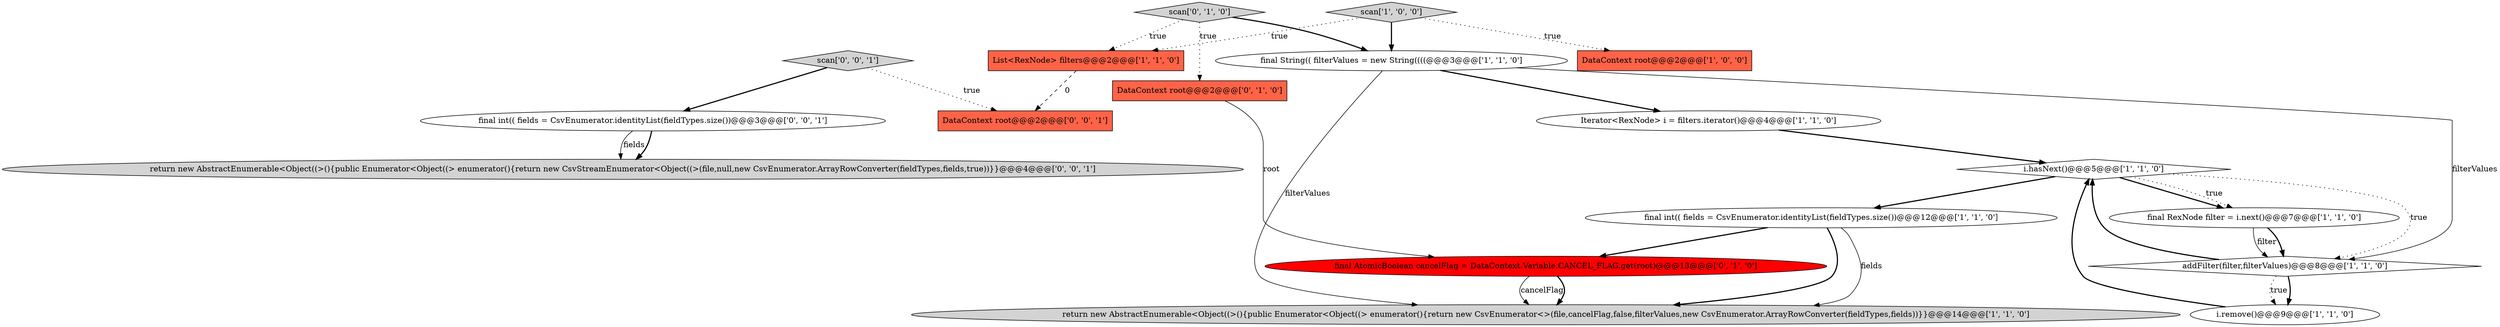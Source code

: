 digraph {
17 [style = filled, label = "final int(( fields = CsvEnumerator.identityList(fieldTypes.size())@@@3@@@['0', '0', '1']", fillcolor = white, shape = ellipse image = "AAA0AAABBB3BBB"];
1 [style = filled, label = "DataContext root@@@2@@@['1', '0', '0']", fillcolor = tomato, shape = box image = "AAA0AAABBB1BBB"];
5 [style = filled, label = "i.remove()@@@9@@@['1', '1', '0']", fillcolor = white, shape = ellipse image = "AAA0AAABBB1BBB"];
12 [style = filled, label = "scan['0', '1', '0']", fillcolor = lightgray, shape = diamond image = "AAA0AAABBB2BBB"];
14 [style = filled, label = "DataContext root@@@2@@@['0', '0', '1']", fillcolor = tomato, shape = box image = "AAA0AAABBB3BBB"];
4 [style = filled, label = "Iterator<RexNode> i = filters.iterator()@@@4@@@['1', '1', '0']", fillcolor = white, shape = ellipse image = "AAA0AAABBB1BBB"];
15 [style = filled, label = "return new AbstractEnumerable<Object((>(){public Enumerator<Object((> enumerator(){return new CsvStreamEnumerator<Object((>(file,null,new CsvEnumerator.ArrayRowConverter(fieldTypes,fields,true))}}@@@4@@@['0', '0', '1']", fillcolor = lightgray, shape = ellipse image = "AAA0AAABBB3BBB"];
2 [style = filled, label = "return new AbstractEnumerable<Object((>(){public Enumerator<Object((> enumerator(){return new CsvEnumerator<>(file,cancelFlag,false,filterValues,new CsvEnumerator.ArrayRowConverter(fieldTypes,fields))}}@@@14@@@['1', '1', '0']", fillcolor = lightgray, shape = ellipse image = "AAA0AAABBB1BBB"];
8 [style = filled, label = "List<RexNode> filters@@@2@@@['1', '1', '0']", fillcolor = tomato, shape = box image = "AAA0AAABBB1BBB"];
9 [style = filled, label = "addFilter(filter,filterValues)@@@8@@@['1', '1', '0']", fillcolor = white, shape = diamond image = "AAA0AAABBB1BBB"];
13 [style = filled, label = "final AtomicBoolean cancelFlag = DataContext.Variable.CANCEL_FLAG.get(root)@@@13@@@['0', '1', '0']", fillcolor = red, shape = ellipse image = "AAA1AAABBB2BBB"];
6 [style = filled, label = "final RexNode filter = i.next()@@@7@@@['1', '1', '0']", fillcolor = white, shape = ellipse image = "AAA0AAABBB1BBB"];
7 [style = filled, label = "scan['1', '0', '0']", fillcolor = lightgray, shape = diamond image = "AAA0AAABBB1BBB"];
16 [style = filled, label = "scan['0', '0', '1']", fillcolor = lightgray, shape = diamond image = "AAA0AAABBB3BBB"];
10 [style = filled, label = "final int(( fields = CsvEnumerator.identityList(fieldTypes.size())@@@12@@@['1', '1', '0']", fillcolor = white, shape = ellipse image = "AAA0AAABBB1BBB"];
11 [style = filled, label = "DataContext root@@@2@@@['0', '1', '0']", fillcolor = tomato, shape = box image = "AAA0AAABBB2BBB"];
0 [style = filled, label = "final String(( filterValues = new String((((@@@3@@@['1', '1', '0']", fillcolor = white, shape = ellipse image = "AAA0AAABBB1BBB"];
3 [style = filled, label = "i.hasNext()@@@5@@@['1', '1', '0']", fillcolor = white, shape = diamond image = "AAA0AAABBB1BBB"];
5->3 [style = bold, label=""];
4->3 [style = bold, label=""];
0->9 [style = solid, label="filterValues"];
10->2 [style = solid, label="fields"];
6->9 [style = solid, label="filter"];
12->8 [style = dotted, label="true"];
3->6 [style = bold, label=""];
7->0 [style = bold, label=""];
16->17 [style = bold, label=""];
3->9 [style = dotted, label="true"];
8->14 [style = dashed, label="0"];
3->6 [style = dotted, label="true"];
12->0 [style = bold, label=""];
17->15 [style = solid, label="fields"];
12->11 [style = dotted, label="true"];
3->10 [style = bold, label=""];
10->13 [style = bold, label=""];
0->4 [style = bold, label=""];
13->2 [style = solid, label="cancelFlag"];
16->14 [style = dotted, label="true"];
17->15 [style = bold, label=""];
9->5 [style = bold, label=""];
9->3 [style = bold, label=""];
10->2 [style = bold, label=""];
6->9 [style = bold, label=""];
7->1 [style = dotted, label="true"];
7->8 [style = dotted, label="true"];
0->2 [style = solid, label="filterValues"];
11->13 [style = solid, label="root"];
13->2 [style = bold, label=""];
9->5 [style = dotted, label="true"];
}
